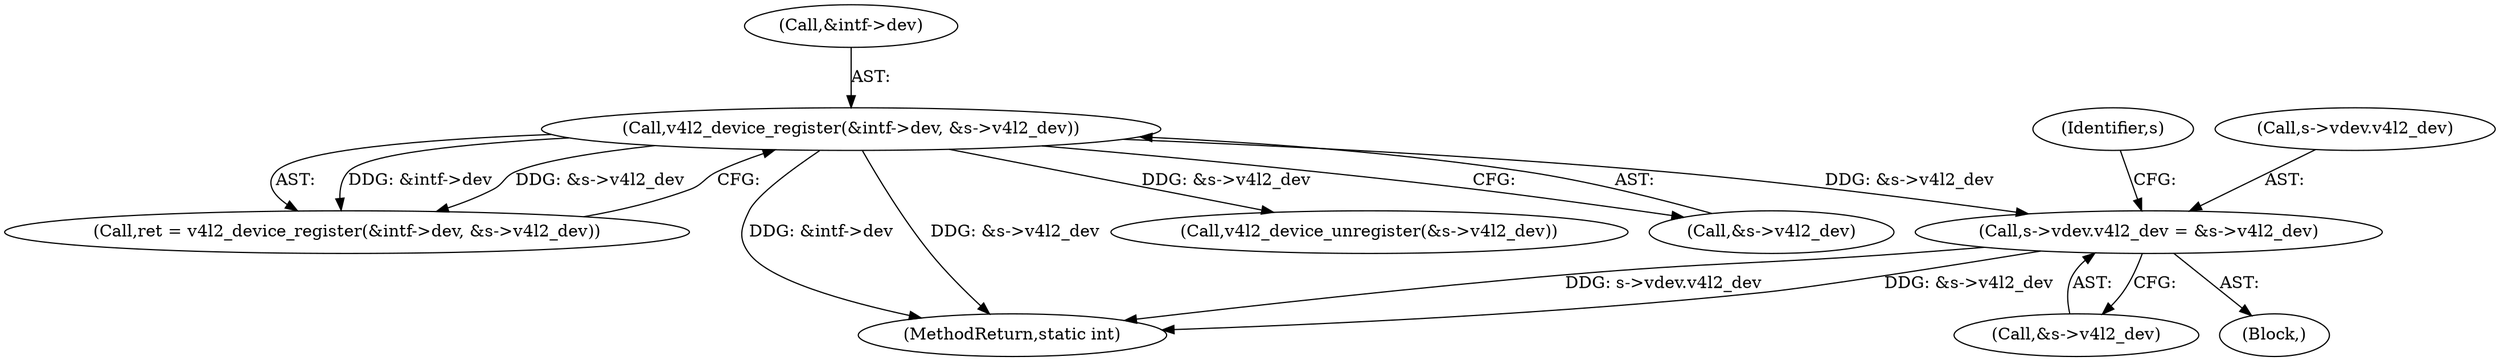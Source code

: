 digraph "0_linux_aa93d1fee85c890a34f2510a310e55ee76a27848@pointer" {
"1000524" [label="(Call,s->vdev.v4l2_dev = &s->v4l2_dev)"];
"1000368" [label="(Call,v4l2_device_register(&intf->dev, &s->v4l2_dev))"];
"1000368" [label="(Call,v4l2_device_register(&intf->dev, &s->v4l2_dev))"];
"1000373" [label="(Call,&s->v4l2_dev)"];
"1000366" [label="(Call,ret = v4l2_device_register(&intf->dev, &s->v4l2_dev))"];
"1000108" [label="(Block,)"];
"1000537" [label="(Identifier,s)"];
"1000530" [label="(Call,&s->v4l2_dev)"];
"1000597" [label="(MethodReturn,static int)"];
"1000369" [label="(Call,&intf->dev)"];
"1000524" [label="(Call,s->vdev.v4l2_dev = &s->v4l2_dev)"];
"1000587" [label="(Call,v4l2_device_unregister(&s->v4l2_dev))"];
"1000525" [label="(Call,s->vdev.v4l2_dev)"];
"1000524" -> "1000108"  [label="AST: "];
"1000524" -> "1000530"  [label="CFG: "];
"1000525" -> "1000524"  [label="AST: "];
"1000530" -> "1000524"  [label="AST: "];
"1000537" -> "1000524"  [label="CFG: "];
"1000524" -> "1000597"  [label="DDG: s->vdev.v4l2_dev"];
"1000524" -> "1000597"  [label="DDG: &s->v4l2_dev"];
"1000368" -> "1000524"  [label="DDG: &s->v4l2_dev"];
"1000368" -> "1000366"  [label="AST: "];
"1000368" -> "1000373"  [label="CFG: "];
"1000369" -> "1000368"  [label="AST: "];
"1000373" -> "1000368"  [label="AST: "];
"1000366" -> "1000368"  [label="CFG: "];
"1000368" -> "1000597"  [label="DDG: &intf->dev"];
"1000368" -> "1000597"  [label="DDG: &s->v4l2_dev"];
"1000368" -> "1000366"  [label="DDG: &intf->dev"];
"1000368" -> "1000366"  [label="DDG: &s->v4l2_dev"];
"1000368" -> "1000587"  [label="DDG: &s->v4l2_dev"];
}
